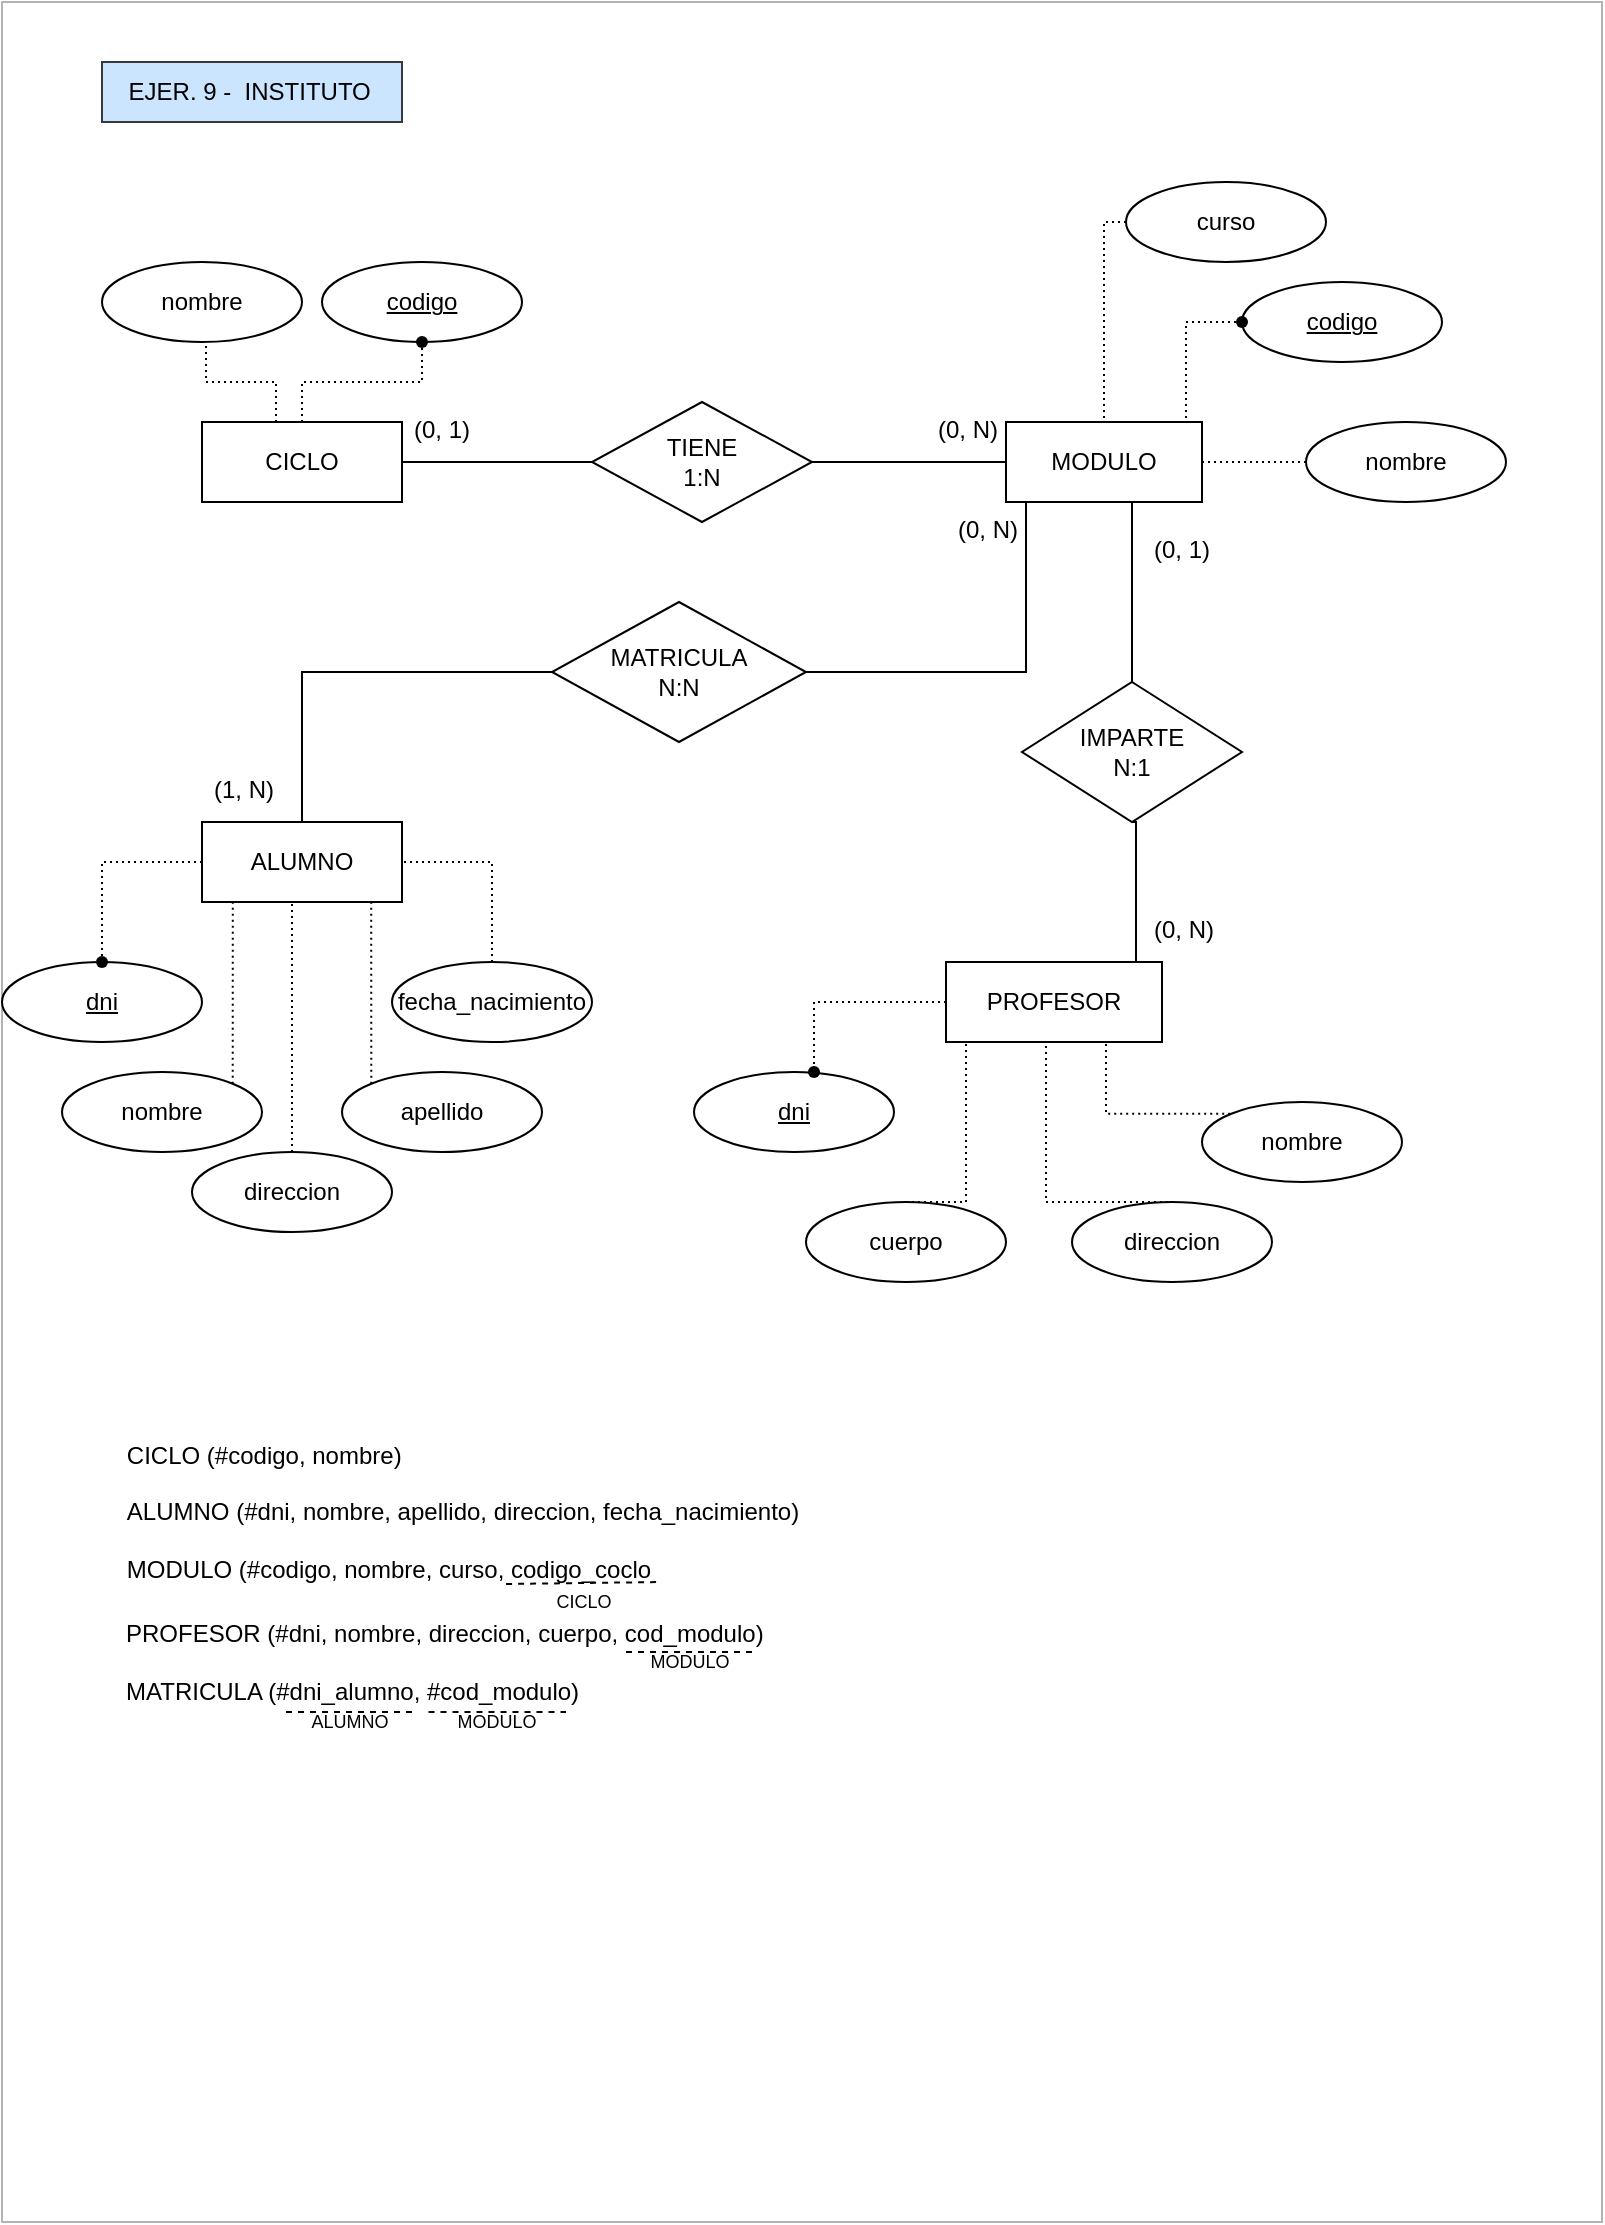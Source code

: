 <mxfile version="22.0.8" type="github">
  <diagram name="Página-1" id="Wo8604u8FUJTsB0TZFGR">
    <mxGraphModel dx="1728" dy="963" grid="1" gridSize="10" guides="1" tooltips="1" connect="1" arrows="1" fold="1" page="1" pageScale="1" pageWidth="827" pageHeight="1169" math="0" shadow="0">
      <root>
        <mxCell id="0" />
        <mxCell id="1" parent="0" />
        <mxCell id="gC3bpvPvigRXjln-FE_F-1" value="" style="rounded=0;whiteSpace=wrap;html=1;fillColor=none;strokeColor=#B3B3B3;" vertex="1" parent="1">
          <mxGeometry x="18" y="50" width="800" height="1110" as="geometry" />
        </mxCell>
        <mxCell id="gC3bpvPvigRXjln-FE_F-7" value="ALUMNO" style="whiteSpace=wrap;html=1;align=center;" vertex="1" parent="1">
          <mxGeometry x="118" y="460" width="100" height="40" as="geometry" />
        </mxCell>
        <mxCell id="gC3bpvPvigRXjln-FE_F-143" style="edgeStyle=orthogonalEdgeStyle;rounded=0;orthogonalLoop=1;jettySize=auto;html=1;exitX=0.25;exitY=1;exitDx=0;exitDy=0;entryX=1;entryY=0.5;entryDx=0;entryDy=0;endArrow=none;endFill=0;" edge="1" parent="1" source="gC3bpvPvigRXjln-FE_F-8" target="gC3bpvPvigRXjln-FE_F-138">
          <mxGeometry relative="1" as="geometry">
            <Array as="points">
              <mxPoint x="530" y="300" />
              <mxPoint x="530" y="385" />
            </Array>
          </mxGeometry>
        </mxCell>
        <mxCell id="gC3bpvPvigRXjln-FE_F-8" value="MODULO" style="whiteSpace=wrap;html=1;align=center;" vertex="1" parent="1">
          <mxGeometry x="520" y="260" width="98" height="40" as="geometry" />
        </mxCell>
        <mxCell id="gC3bpvPvigRXjln-FE_F-9" style="edgeStyle=orthogonalEdgeStyle;rounded=0;orthogonalLoop=1;jettySize=auto;html=1;exitX=1;exitY=0.5;exitDx=0;exitDy=0;entryX=0;entryY=0.5;entryDx=0;entryDy=0;endArrow=none;endFill=0;" edge="1" parent="1" source="gC3bpvPvigRXjln-FE_F-13" target="gC3bpvPvigRXjln-FE_F-18">
          <mxGeometry relative="1" as="geometry" />
        </mxCell>
        <mxCell id="gC3bpvPvigRXjln-FE_F-10" style="edgeStyle=orthogonalEdgeStyle;rounded=0;orthogonalLoop=1;jettySize=auto;html=1;exitDx=0;exitDy=0;entryX=0.5;entryY=1;entryDx=0;entryDy=0;endArrow=none;endFill=0;dashed=1;dashPattern=1 2;" edge="1" parent="1" source="gC3bpvPvigRXjln-FE_F-33" target="gC3bpvPvigRXjln-FE_F-27">
          <mxGeometry relative="1" as="geometry" />
        </mxCell>
        <mxCell id="gC3bpvPvigRXjln-FE_F-13" value="CICLO" style="whiteSpace=wrap;html=1;align=center;" vertex="1" parent="1">
          <mxGeometry x="118" y="260" width="100" height="40" as="geometry" />
        </mxCell>
        <mxCell id="gC3bpvPvigRXjln-FE_F-14" style="edgeStyle=orthogonalEdgeStyle;rounded=0;orthogonalLoop=1;jettySize=auto;html=1;exitX=0.5;exitY=0;exitDx=0;exitDy=0;entryX=0.5;entryY=0;entryDx=0;entryDy=0;" edge="1" parent="1">
          <mxGeometry relative="1" as="geometry">
            <mxPoint x="30" y="380" as="sourcePoint" />
            <mxPoint x="30" y="380" as="targetPoint" />
          </mxGeometry>
        </mxCell>
        <mxCell id="gC3bpvPvigRXjln-FE_F-17" style="edgeStyle=orthogonalEdgeStyle;rounded=0;orthogonalLoop=1;jettySize=auto;html=1;exitX=1;exitY=0.5;exitDx=0;exitDy=0;entryX=0;entryY=0.5;entryDx=0;entryDy=0;endArrow=none;endFill=0;" edge="1" parent="1" source="gC3bpvPvigRXjln-FE_F-18" target="gC3bpvPvigRXjln-FE_F-8">
          <mxGeometry relative="1" as="geometry" />
        </mxCell>
        <mxCell id="gC3bpvPvigRXjln-FE_F-18" value="TIENE&lt;br&gt;1:N" style="shape=rhombus;perimeter=rhombusPerimeter;whiteSpace=wrap;html=1;align=center;" vertex="1" parent="1">
          <mxGeometry x="313" y="250" width="110" height="60" as="geometry" />
        </mxCell>
        <mxCell id="gC3bpvPvigRXjln-FE_F-21" style="rounded=0;orthogonalLoop=1;jettySize=auto;html=1;exitX=0;exitY=0.5;exitDx=0;exitDy=0;strokeColor=none;endArrow=none;endFill=0;shadow=1;" edge="1" parent="1">
          <mxGeometry relative="1" as="geometry">
            <mxPoint x="108" y="525" as="targetPoint" />
            <mxPoint x="88" y="510" as="sourcePoint" />
          </mxGeometry>
        </mxCell>
        <mxCell id="gC3bpvPvigRXjln-FE_F-23" value="(0, 1)" style="text;strokeColor=none;fillColor=none;spacingLeft=4;spacingRight=4;overflow=hidden;rotatable=0;points=[[0,0.5],[1,0.5]];portConstraint=eastwest;fontSize=12;whiteSpace=wrap;html=1;" vertex="1" parent="1">
          <mxGeometry x="218" y="250" width="50" height="30" as="geometry" />
        </mxCell>
        <mxCell id="gC3bpvPvigRXjln-FE_F-24" value="(0, N)" style="text;strokeColor=none;fillColor=none;spacingLeft=4;spacingRight=4;overflow=hidden;rotatable=0;points=[[0,0.5],[1,0.5]];portConstraint=eastwest;fontSize=12;whiteSpace=wrap;html=1;" vertex="1" parent="1">
          <mxGeometry x="480" y="250" width="50" height="30" as="geometry" />
        </mxCell>
        <mxCell id="gC3bpvPvigRXjln-FE_F-25" value="EJER. 9 -&amp;nbsp; INSTITUTO&amp;nbsp;" style="text;html=1;align=center;verticalAlign=middle;resizable=0;points=[];autosize=1;strokeColor=#36393d;fillColor=#cce5ff;" vertex="1" parent="1">
          <mxGeometry x="68" y="80" width="150" height="30" as="geometry" />
        </mxCell>
        <mxCell id="gC3bpvPvigRXjln-FE_F-26" style="edgeStyle=orthogonalEdgeStyle;rounded=0;orthogonalLoop=1;jettySize=auto;html=1;exitX=0;exitY=0.5;exitDx=0;exitDy=0;entryX=1;entryY=0.5;entryDx=0;entryDy=0;endArrow=none;endFill=0;startArrow=none;startFill=0;strokeColor=none;" edge="1" parent="1">
          <mxGeometry relative="1" as="geometry">
            <mxPoint x="50" y="265" as="sourcePoint" />
            <mxPoint x="100" y="265" as="targetPoint" />
          </mxGeometry>
        </mxCell>
        <mxCell id="gC3bpvPvigRXjln-FE_F-27" value="codigo" style="ellipse;whiteSpace=wrap;html=1;align=center;fontStyle=4;" vertex="1" parent="1">
          <mxGeometry x="178" y="180" width="100" height="40" as="geometry" />
        </mxCell>
        <mxCell id="gC3bpvPvigRXjln-FE_F-28" style="edgeStyle=orthogonalEdgeStyle;rounded=0;orthogonalLoop=1;jettySize=auto;html=1;exitX=0;exitY=0.5;exitDx=0;exitDy=0;entryX=1;entryY=0.5;entryDx=0;entryDy=0;endArrow=none;endFill=0;dashed=1;dashPattern=1 2;startArrow=none;startFill=0;" edge="1" parent="1" source="gC3bpvPvigRXjln-FE_F-29" target="gC3bpvPvigRXjln-FE_F-8">
          <mxGeometry relative="1" as="geometry">
            <Array as="points">
              <mxPoint x="660" y="280" />
              <mxPoint x="660" y="280" />
            </Array>
          </mxGeometry>
        </mxCell>
        <mxCell id="gC3bpvPvigRXjln-FE_F-29" value="nombre" style="ellipse;whiteSpace=wrap;html=1;align=center;" vertex="1" parent="1">
          <mxGeometry x="670" y="260" width="100" height="40" as="geometry" />
        </mxCell>
        <mxCell id="gC3bpvPvigRXjln-FE_F-30" style="edgeStyle=orthogonalEdgeStyle;rounded=0;orthogonalLoop=1;jettySize=auto;html=1;exitX=0;exitY=0.5;exitDx=0;exitDy=0;entryX=0.5;entryY=0;entryDx=0;entryDy=0;endArrow=none;endFill=0;dashed=1;dashPattern=1 2;" edge="1" parent="1" source="gC3bpvPvigRXjln-FE_F-71" target="gC3bpvPvigRXjln-FE_F-8">
          <mxGeometry relative="1" as="geometry">
            <mxPoint x="648" y="385" as="sourcePoint" />
            <Array as="points">
              <mxPoint x="569" y="160" />
            </Array>
          </mxGeometry>
        </mxCell>
        <mxCell id="gC3bpvPvigRXjln-FE_F-31" style="edgeStyle=orthogonalEdgeStyle;rounded=0;orthogonalLoop=1;jettySize=auto;html=1;exitX=0;exitY=0.5;exitDx=0;exitDy=0;entryX=0.75;entryY=0;entryDx=0;entryDy=0;dashed=1;dashPattern=1 2;endArrow=none;endFill=0;" edge="1" parent="1" source="gC3bpvPvigRXjln-FE_F-55" target="gC3bpvPvigRXjln-FE_F-8">
          <mxGeometry relative="1" as="geometry">
            <Array as="points">
              <mxPoint x="610" y="210" />
              <mxPoint x="610" y="260" />
            </Array>
          </mxGeometry>
        </mxCell>
        <mxCell id="gC3bpvPvigRXjln-FE_F-32" value="" style="edgeStyle=orthogonalEdgeStyle;rounded=0;orthogonalLoop=1;jettySize=auto;html=1;exitX=0.5;exitY=0;exitDx=0;exitDy=0;entryDx=0;entryDy=0;endArrow=none;endFill=0;dashed=1;dashPattern=1 2;" edge="1" parent="1" source="gC3bpvPvigRXjln-FE_F-13" target="gC3bpvPvigRXjln-FE_F-33">
          <mxGeometry relative="1" as="geometry">
            <mxPoint x="228" y="260" as="sourcePoint" />
            <mxPoint x="228" y="220" as="targetPoint" />
          </mxGeometry>
        </mxCell>
        <mxCell id="gC3bpvPvigRXjln-FE_F-33" value="" style="shape=waypoint;sketch=0;fillStyle=solid;size=6;pointerEvents=1;points=[];fillColor=none;resizable=0;rotatable=0;perimeter=centerPerimeter;snapToPoint=1;" vertex="1" parent="1">
          <mxGeometry x="218" y="210" width="20" height="20" as="geometry" />
        </mxCell>
        <mxCell id="gC3bpvPvigRXjln-FE_F-52" style="edgeStyle=orthogonalEdgeStyle;rounded=0;orthogonalLoop=1;jettySize=auto;html=1;exitX=0.25;exitY=0;exitDx=0;exitDy=0;entryX=0.5;entryY=0;entryDx=0;entryDy=0;dashed=1;dashPattern=1 2;endArrow=none;endFill=0;" edge="1" parent="1" source="gC3bpvPvigRXjln-FE_F-13" target="gC3bpvPvigRXjln-FE_F-47">
          <mxGeometry relative="1" as="geometry">
            <mxPoint x="198" y="300" as="sourcePoint" />
            <mxPoint x="188" y="330" as="targetPoint" />
            <Array as="points">
              <mxPoint x="155" y="240" />
              <mxPoint x="120" y="240" />
              <mxPoint x="120" y="180" />
            </Array>
          </mxGeometry>
        </mxCell>
        <mxCell id="gC3bpvPvigRXjln-FE_F-55" value="codigo" style="ellipse;whiteSpace=wrap;html=1;align=center;fontStyle=4;" vertex="1" parent="1">
          <mxGeometry x="638" y="190" width="100" height="40" as="geometry" />
        </mxCell>
        <mxCell id="gC3bpvPvigRXjln-FE_F-57" value="" style="shape=waypoint;sketch=0;fillStyle=solid;size=6;pointerEvents=1;points=[];fillColor=none;resizable=0;rotatable=0;perimeter=centerPerimeter;snapToPoint=1;" vertex="1" parent="1">
          <mxGeometry x="628" y="200" width="20" height="20" as="geometry" />
        </mxCell>
        <mxCell id="gC3bpvPvigRXjln-FE_F-58" value="&lt;div style=&quot;text-align: justify;&quot;&gt;&lt;span style=&quot;background-color: initial;&quot;&gt;CICLO (#codigo, nombre)&lt;/span&gt;&lt;/div&gt;&lt;font style=&quot;&quot;&gt;&lt;div style=&quot;text-align: justify;&quot;&gt;&lt;span style=&quot;background-color: initial;&quot;&gt;&lt;br&gt;&lt;/span&gt;&lt;/div&gt;&lt;div style=&quot;text-align: justify;&quot;&gt;&lt;span style=&quot;background-color: initial;&quot;&gt;ALUMNO (#dni, nombre, apellido, direccion, fecha_nacimiento)&lt;/span&gt;&lt;br&gt;&lt;/div&gt;&lt;div style=&quot;font-size: 12px; text-align: justify;&quot;&gt;&lt;br&gt;&lt;/div&gt;&lt;div style=&quot;font-size: 12px; text-align: justify;&quot;&gt;MODULO (#codigo, nombre, curso, codigo_coclo&lt;/div&gt;&lt;/font&gt;" style="text;html=1;align=center;verticalAlign=middle;resizable=0;points=[];autosize=1;strokeColor=none;fillColor=none;" vertex="1" parent="1">
          <mxGeometry x="68" y="760" width="360" height="90" as="geometry" />
        </mxCell>
        <mxCell id="gC3bpvPvigRXjln-FE_F-61" value="&lt;div style=&quot;text-align: justify;&quot;&gt;&lt;span style=&quot;background-color: initial;&quot;&gt;PROFESOR (#dni, nombre, direccion, cuerpo, cod_modulo)&lt;/span&gt;&lt;/div&gt;&lt;font style=&quot;&quot;&gt;&lt;div style=&quot;text-align: justify;&quot;&gt;&lt;br&gt;&lt;/div&gt;&lt;div style=&quot;text-align: justify;&quot;&gt;&lt;span style=&quot;background-color: initial;&quot;&gt;MATRICULA (#dni_alumno, #cod_modulo)&lt;/span&gt;&lt;/div&gt;&lt;/font&gt;" style="text;html=1;align=left;verticalAlign=middle;resizable=0;points=[];autosize=1;strokeColor=none;fillColor=none;" vertex="1" parent="1">
          <mxGeometry x="78" y="850" width="340" height="60" as="geometry" />
        </mxCell>
        <mxCell id="gC3bpvPvigRXjln-FE_F-47" value="nombre" style="ellipse;whiteSpace=wrap;html=1;align=center;" vertex="1" parent="1">
          <mxGeometry x="68" y="180" width="100" height="40" as="geometry" />
        </mxCell>
        <mxCell id="gC3bpvPvigRXjln-FE_F-71" value="curso" style="ellipse;whiteSpace=wrap;html=1;align=center;" vertex="1" parent="1">
          <mxGeometry x="580" y="140" width="100" height="40" as="geometry" />
        </mxCell>
        <mxCell id="gC3bpvPvigRXjln-FE_F-134" style="edgeStyle=orthogonalEdgeStyle;rounded=0;orthogonalLoop=1;jettySize=auto;html=1;exitX=0.75;exitY=0;exitDx=0;exitDy=0;entryX=0.5;entryY=1;entryDx=0;entryDy=0;endArrow=none;endFill=0;" edge="1" parent="1" source="gC3bpvPvigRXjln-FE_F-102" target="gC3bpvPvigRXjln-FE_F-132">
          <mxGeometry relative="1" as="geometry">
            <Array as="points">
              <mxPoint x="585" y="530" />
            </Array>
          </mxGeometry>
        </mxCell>
        <mxCell id="gC3bpvPvigRXjln-FE_F-102" value="PROFESOR" style="whiteSpace=wrap;html=1;align=center;" vertex="1" parent="1">
          <mxGeometry x="490" y="530" width="108" height="40" as="geometry" />
        </mxCell>
        <mxCell id="gC3bpvPvigRXjln-FE_F-104" value="(0, N)" style="text;strokeColor=none;fillColor=none;spacingLeft=4;spacingRight=4;overflow=hidden;rotatable=0;points=[[0,0.5],[1,0.5]];portConstraint=eastwest;fontSize=12;whiteSpace=wrap;html=1;" vertex="1" parent="1">
          <mxGeometry x="588" y="500" width="50" height="30" as="geometry" />
        </mxCell>
        <mxCell id="gC3bpvPvigRXjln-FE_F-109" style="edgeStyle=orthogonalEdgeStyle;rounded=0;orthogonalLoop=1;jettySize=auto;html=1;exitDx=0;exitDy=0;dashed=1;dashPattern=1 2;endArrow=none;endFill=0;" edge="1" parent="1" source="gC3bpvPvigRXjln-FE_F-108" target="gC3bpvPvigRXjln-FE_F-107">
          <mxGeometry relative="1" as="geometry">
            <mxPoint x="630" y="590" as="targetPoint" />
          </mxGeometry>
        </mxCell>
        <mxCell id="gC3bpvPvigRXjln-FE_F-123" style="edgeStyle=orthogonalEdgeStyle;rounded=0;orthogonalLoop=1;jettySize=auto;html=1;exitX=0.5;exitY=1;exitDx=0;exitDy=0;dashed=1;dashPattern=1 2;endArrow=none;endFill=0;entryX=0;entryY=0;entryDx=0;entryDy=0;" edge="1" parent="1" target="gC3bpvPvigRXjln-FE_F-125" source="gC3bpvPvigRXjln-FE_F-102">
          <mxGeometry relative="1" as="geometry">
            <mxPoint x="590" y="560" as="sourcePoint" />
            <mxPoint x="540" y="640" as="targetPoint" />
            <Array as="points">
              <mxPoint x="570" y="570" />
              <mxPoint x="570" y="606" />
            </Array>
          </mxGeometry>
        </mxCell>
        <mxCell id="gC3bpvPvigRXjln-FE_F-125" value="nombre" style="ellipse;whiteSpace=wrap;html=1;align=center;" vertex="1" parent="1">
          <mxGeometry x="618" y="600" width="100" height="40" as="geometry" />
        </mxCell>
        <mxCell id="gC3bpvPvigRXjln-FE_F-126" style="edgeStyle=orthogonalEdgeStyle;rounded=0;orthogonalLoop=1;jettySize=auto;html=1;exitX=0.5;exitY=1;exitDx=0;exitDy=0;dashed=1;dashPattern=1 2;endArrow=none;endFill=0;entryX=0.5;entryY=0;entryDx=0;entryDy=0;" edge="1" parent="1" target="gC3bpvPvigRXjln-FE_F-127" source="gC3bpvPvigRXjln-FE_F-102">
          <mxGeometry relative="1" as="geometry">
            <mxPoint x="422" y="530" as="sourcePoint" />
            <mxPoint x="432" y="600" as="targetPoint" />
            <Array as="points">
              <mxPoint x="540" y="650" />
            </Array>
          </mxGeometry>
        </mxCell>
        <mxCell id="gC3bpvPvigRXjln-FE_F-127" value="direccion" style="ellipse;whiteSpace=wrap;html=1;align=center;" vertex="1" parent="1">
          <mxGeometry x="553" y="650" width="100" height="40" as="geometry" />
        </mxCell>
        <mxCell id="gC3bpvPvigRXjln-FE_F-128" style="edgeStyle=orthogonalEdgeStyle;rounded=0;orthogonalLoop=1;jettySize=auto;html=1;exitX=0.25;exitY=1;exitDx=0;exitDy=0;dashed=1;dashPattern=1 2;endArrow=none;endFill=0;entryX=0.5;entryY=0;entryDx=0;entryDy=0;" edge="1" parent="1" target="gC3bpvPvigRXjln-FE_F-129" source="gC3bpvPvigRXjln-FE_F-102">
          <mxGeometry relative="1" as="geometry">
            <mxPoint x="472" y="510" as="sourcePoint" />
            <mxPoint x="374" y="540" as="targetPoint" />
            <Array as="points">
              <mxPoint x="500" y="570" />
              <mxPoint x="500" y="650" />
            </Array>
          </mxGeometry>
        </mxCell>
        <mxCell id="gC3bpvPvigRXjln-FE_F-129" value="cuerpo" style="ellipse;whiteSpace=wrap;html=1;align=center;" vertex="1" parent="1">
          <mxGeometry x="420" y="650" width="100" height="40" as="geometry" />
        </mxCell>
        <mxCell id="gC3bpvPvigRXjln-FE_F-107" value="dni" style="ellipse;whiteSpace=wrap;html=1;align=center;fontStyle=4;" vertex="1" parent="1">
          <mxGeometry x="364" y="585" width="100" height="40" as="geometry" />
        </mxCell>
        <mxCell id="gC3bpvPvigRXjln-FE_F-130" style="edgeStyle=orthogonalEdgeStyle;rounded=0;orthogonalLoop=1;jettySize=auto;html=1;exitX=0.5;exitY=1;exitDx=0;exitDy=0;" edge="1" parent="1" source="gC3bpvPvigRXjln-FE_F-107" target="gC3bpvPvigRXjln-FE_F-107">
          <mxGeometry relative="1" as="geometry" />
        </mxCell>
        <mxCell id="gC3bpvPvigRXjln-FE_F-131" value="" style="edgeStyle=orthogonalEdgeStyle;rounded=0;orthogonalLoop=1;jettySize=auto;html=1;exitX=0;exitY=0.5;exitDx=0;exitDy=0;dashed=1;dashPattern=1 2;endArrow=none;endFill=0;" edge="1" parent="1" source="gC3bpvPvigRXjln-FE_F-102" target="gC3bpvPvigRXjln-FE_F-108">
          <mxGeometry relative="1" as="geometry">
            <mxPoint x="480" y="550" as="sourcePoint" />
            <mxPoint x="430" y="585" as="targetPoint" />
          </mxGeometry>
        </mxCell>
        <mxCell id="gC3bpvPvigRXjln-FE_F-108" value="" style="shape=waypoint;sketch=0;fillStyle=solid;size=6;pointerEvents=1;points=[];fillColor=none;resizable=0;rotatable=0;perimeter=centerPerimeter;snapToPoint=1;container=1;" vertex="1" parent="1">
          <mxGeometry x="414" y="575" width="20" height="20" as="geometry" />
        </mxCell>
        <mxCell id="gC3bpvPvigRXjln-FE_F-144" style="edgeStyle=orthogonalEdgeStyle;rounded=0;orthogonalLoop=1;jettySize=auto;html=1;exitX=0.5;exitY=0;exitDx=0;exitDy=0;endArrow=none;endFill=0;" edge="1" parent="1" source="gC3bpvPvigRXjln-FE_F-132">
          <mxGeometry relative="1" as="geometry">
            <mxPoint x="583" y="300" as="targetPoint" />
          </mxGeometry>
        </mxCell>
        <mxCell id="gC3bpvPvigRXjln-FE_F-132" value="IMPARTE&lt;br&gt;N:1" style="rhombus;whiteSpace=wrap;html=1;" vertex="1" parent="1">
          <mxGeometry x="528" y="390" width="110" height="70" as="geometry" />
        </mxCell>
        <mxCell id="gC3bpvPvigRXjln-FE_F-140" style="edgeStyle=orthogonalEdgeStyle;rounded=0;orthogonalLoop=1;jettySize=auto;html=1;exitX=0;exitY=0.5;exitDx=0;exitDy=0;entryX=0.5;entryY=0;entryDx=0;entryDy=0;endArrow=none;endFill=0;" edge="1" parent="1" source="gC3bpvPvigRXjln-FE_F-138" target="gC3bpvPvigRXjln-FE_F-7">
          <mxGeometry relative="1" as="geometry" />
        </mxCell>
        <mxCell id="gC3bpvPvigRXjln-FE_F-138" value="MATRICULA&lt;br&gt;N:N" style="shape=rhombus;perimeter=rhombusPerimeter;whiteSpace=wrap;html=1;align=center;" vertex="1" parent="1">
          <mxGeometry x="293" y="350" width="127" height="70" as="geometry" />
        </mxCell>
        <mxCell id="gC3bpvPvigRXjln-FE_F-145" value="(0, 1)" style="text;strokeColor=none;fillColor=none;spacingLeft=4;spacingRight=4;overflow=hidden;rotatable=0;points=[[0,0.5],[1,0.5]];portConstraint=eastwest;fontSize=12;whiteSpace=wrap;html=1;" vertex="1" parent="1">
          <mxGeometry x="588" y="310" width="50" height="30" as="geometry" />
        </mxCell>
        <mxCell id="gC3bpvPvigRXjln-FE_F-146" value="(0, N)" style="text;strokeColor=none;fillColor=none;spacingLeft=4;spacingRight=4;overflow=hidden;rotatable=0;points=[[0,0.5],[1,0.5]];portConstraint=eastwest;fontSize=12;whiteSpace=wrap;html=1;" vertex="1" parent="1">
          <mxGeometry x="490" y="300" width="50" height="30" as="geometry" />
        </mxCell>
        <mxCell id="gC3bpvPvigRXjln-FE_F-151" style="edgeStyle=orthogonalEdgeStyle;rounded=0;orthogonalLoop=1;jettySize=auto;html=1;exitDx=0;exitDy=0;entryX=0.5;entryY=0;entryDx=0;entryDy=0;endArrow=none;endFill=0;dashed=1;dashPattern=1 2;" edge="1" parent="1" source="gC3bpvPvigRXjln-FE_F-155" target="gC3bpvPvigRXjln-FE_F-154">
          <mxGeometry relative="1" as="geometry" />
        </mxCell>
        <mxCell id="gC3bpvPvigRXjln-FE_F-154" value="dni" style="ellipse;whiteSpace=wrap;html=1;align=center;fontStyle=4;" vertex="1" parent="1">
          <mxGeometry x="18" y="530" width="100" height="40" as="geometry" />
        </mxCell>
        <mxCell id="gC3bpvPvigRXjln-FE_F-156" value="" style="edgeStyle=orthogonalEdgeStyle;rounded=0;orthogonalLoop=1;jettySize=auto;html=1;exitX=0;exitY=0.5;exitDx=0;exitDy=0;entryDx=0;entryDy=0;endArrow=none;endFill=0;dashed=1;dashPattern=1 2;" edge="1" parent="1" source="gC3bpvPvigRXjln-FE_F-7" target="gC3bpvPvigRXjln-FE_F-155">
          <mxGeometry relative="1" as="geometry">
            <mxPoint x="118" y="480" as="sourcePoint" />
            <mxPoint x="68" y="530" as="targetPoint" />
          </mxGeometry>
        </mxCell>
        <mxCell id="gC3bpvPvigRXjln-FE_F-155" value="" style="shape=waypoint;sketch=0;fillStyle=solid;size=6;pointerEvents=1;points=[];fillColor=none;resizable=0;rotatable=0;perimeter=centerPerimeter;snapToPoint=1;container=1;" vertex="1" parent="1">
          <mxGeometry x="58" y="520" width="20" height="20" as="geometry" />
        </mxCell>
        <mxCell id="gC3bpvPvigRXjln-FE_F-164" style="edgeStyle=orthogonalEdgeStyle;rounded=0;orthogonalLoop=1;jettySize=auto;html=1;exitX=1;exitY=0;exitDx=0;exitDy=0;entryX=0.25;entryY=1;entryDx=0;entryDy=0;dashed=1;dashPattern=1 2;endArrow=none;endFill=0;" edge="1" parent="1" source="gC3bpvPvigRXjln-FE_F-157" target="gC3bpvPvigRXjln-FE_F-7">
          <mxGeometry relative="1" as="geometry">
            <Array as="points">
              <mxPoint x="133" y="500" />
            </Array>
          </mxGeometry>
        </mxCell>
        <mxCell id="gC3bpvPvigRXjln-FE_F-157" value="nombre" style="ellipse;whiteSpace=wrap;html=1;align=center;" vertex="1" parent="1">
          <mxGeometry x="48" y="585" width="100" height="40" as="geometry" />
        </mxCell>
        <mxCell id="gC3bpvPvigRXjln-FE_F-162" style="edgeStyle=orthogonalEdgeStyle;rounded=0;orthogonalLoop=1;jettySize=auto;html=1;exitX=0;exitY=0;exitDx=0;exitDy=0;entryX=0.75;entryY=1;entryDx=0;entryDy=0;dashed=1;dashPattern=1 2;endArrow=none;endFill=0;" edge="1" parent="1" source="gC3bpvPvigRXjln-FE_F-158" target="gC3bpvPvigRXjln-FE_F-7">
          <mxGeometry relative="1" as="geometry">
            <Array as="points">
              <mxPoint x="203" y="500" />
            </Array>
          </mxGeometry>
        </mxCell>
        <mxCell id="gC3bpvPvigRXjln-FE_F-158" value="apellido" style="ellipse;whiteSpace=wrap;html=1;align=center;" vertex="1" parent="1">
          <mxGeometry x="188" y="585" width="100" height="40" as="geometry" />
        </mxCell>
        <mxCell id="gC3bpvPvigRXjln-FE_F-163" style="edgeStyle=orthogonalEdgeStyle;rounded=0;orthogonalLoop=1;jettySize=auto;html=1;exitX=0.5;exitY=0;exitDx=0;exitDy=0;entryX=0.5;entryY=1;entryDx=0;entryDy=0;dashed=1;dashPattern=1 2;endArrow=none;endFill=0;" edge="1" parent="1" source="gC3bpvPvigRXjln-FE_F-159" target="gC3bpvPvigRXjln-FE_F-7">
          <mxGeometry relative="1" as="geometry">
            <Array as="points">
              <mxPoint x="163" y="500" />
            </Array>
          </mxGeometry>
        </mxCell>
        <mxCell id="gC3bpvPvigRXjln-FE_F-159" value="direccion" style="ellipse;whiteSpace=wrap;html=1;align=center;" vertex="1" parent="1">
          <mxGeometry x="113" y="625" width="100" height="40" as="geometry" />
        </mxCell>
        <mxCell id="gC3bpvPvigRXjln-FE_F-161" style="edgeStyle=orthogonalEdgeStyle;rounded=0;orthogonalLoop=1;jettySize=auto;html=1;exitX=0.5;exitY=0;exitDx=0;exitDy=0;entryX=1;entryY=0.5;entryDx=0;entryDy=0;dashed=1;dashPattern=1 2;endArrow=none;endFill=0;" edge="1" parent="1" source="gC3bpvPvigRXjln-FE_F-160" target="gC3bpvPvigRXjln-FE_F-7">
          <mxGeometry relative="1" as="geometry" />
        </mxCell>
        <mxCell id="gC3bpvPvigRXjln-FE_F-160" value="fecha_nacimiento" style="ellipse;whiteSpace=wrap;html=1;align=center;" vertex="1" parent="1">
          <mxGeometry x="213" y="530" width="100" height="40" as="geometry" />
        </mxCell>
        <mxCell id="gC3bpvPvigRXjln-FE_F-165" value="(1, N)" style="text;strokeColor=none;fillColor=none;spacingLeft=4;spacingRight=4;overflow=hidden;rotatable=0;points=[[0,0.5],[1,0.5]];portConstraint=eastwest;fontSize=12;whiteSpace=wrap;html=1;" vertex="1" parent="1">
          <mxGeometry x="118" y="430" width="50" height="30" as="geometry" />
        </mxCell>
        <mxCell id="gC3bpvPvigRXjln-FE_F-173" value="" style="group" vertex="1" connectable="0" parent="1">
          <mxGeometry x="268" y="840" width="82" height="20" as="geometry" />
        </mxCell>
        <mxCell id="gC3bpvPvigRXjln-FE_F-174" value="CICLO" style="text;html=1;strokeColor=none;fillColor=none;align=center;verticalAlign=middle;whiteSpace=wrap;rounded=0;fontSize=9;" vertex="1" parent="gC3bpvPvigRXjln-FE_F-173">
          <mxGeometry width="82" height="20" as="geometry" />
        </mxCell>
        <mxCell id="gC3bpvPvigRXjln-FE_F-175" value="" style="endArrow=none;dashed=1;html=1;rounded=0;exitX=0.056;exitY=0.071;exitDx=0;exitDy=0;exitPerimeter=0;entryX=1;entryY=0;entryDx=0;entryDy=0;" edge="1" parent="gC3bpvPvigRXjln-FE_F-173">
          <mxGeometry width="50" height="50" relative="1" as="geometry">
            <mxPoint x="2.05" y="1" as="sourcePoint" />
            <mxPoint x="79.95" as="targetPoint" />
          </mxGeometry>
        </mxCell>
        <mxCell id="gC3bpvPvigRXjln-FE_F-177" value="MODULO" style="text;html=1;strokeColor=none;fillColor=none;align=center;verticalAlign=middle;whiteSpace=wrap;rounded=0;fontSize=9;" vertex="1" parent="1">
          <mxGeometry x="330" y="875" width="63.5" height="10" as="geometry" />
        </mxCell>
        <mxCell id="gC3bpvPvigRXjln-FE_F-179" value="" style="endArrow=none;dashed=1;html=1;rounded=0;entryX=1;entryY=0;entryDx=0;entryDy=0;exitX=0;exitY=0;exitDx=0;exitDy=0;" edge="1" parent="1" source="gC3bpvPvigRXjln-FE_F-177" target="gC3bpvPvigRXjln-FE_F-177">
          <mxGeometry width="50" height="50" relative="1" as="geometry">
            <mxPoint x="330" y="871" as="sourcePoint" />
            <mxPoint x="393.5" y="870" as="targetPoint" />
          </mxGeometry>
        </mxCell>
        <mxCell id="gC3bpvPvigRXjln-FE_F-181" value="MODULO" style="text;html=1;strokeColor=none;fillColor=none;align=center;verticalAlign=middle;whiteSpace=wrap;rounded=0;fontSize=9;" vertex="1" parent="1">
          <mxGeometry x="231.25" y="905" width="68.75" height="10" as="geometry" />
        </mxCell>
        <mxCell id="gC3bpvPvigRXjln-FE_F-182" value="" style="endArrow=none;dashed=1;html=1;rounded=0;entryX=1;entryY=0;entryDx=0;entryDy=0;exitX=0;exitY=0;exitDx=0;exitDy=0;" edge="1" parent="1" source="gC3bpvPvigRXjln-FE_F-181" target="gC3bpvPvigRXjln-FE_F-181">
          <mxGeometry width="50" height="50" relative="1" as="geometry">
            <mxPoint x="414" y="901" as="sourcePoint" />
            <mxPoint x="477.5" y="900" as="targetPoint" />
          </mxGeometry>
        </mxCell>
        <mxCell id="gC3bpvPvigRXjln-FE_F-183" value="ALUMNO" style="text;html=1;strokeColor=none;fillColor=none;align=center;verticalAlign=middle;whiteSpace=wrap;rounded=0;fontSize=9;" vertex="1" parent="1">
          <mxGeometry x="160" y="905" width="63.5" height="10" as="geometry" />
        </mxCell>
        <mxCell id="gC3bpvPvigRXjln-FE_F-184" value="" style="endArrow=none;dashed=1;html=1;rounded=0;entryX=1;entryY=0;entryDx=0;entryDy=0;exitX=0;exitY=0;exitDx=0;exitDy=0;" edge="1" parent="1" source="gC3bpvPvigRXjln-FE_F-183" target="gC3bpvPvigRXjln-FE_F-183">
          <mxGeometry width="50" height="50" relative="1" as="geometry">
            <mxPoint x="418" y="946" as="sourcePoint" />
            <mxPoint x="481.5" y="945" as="targetPoint" />
          </mxGeometry>
        </mxCell>
      </root>
    </mxGraphModel>
  </diagram>
</mxfile>
